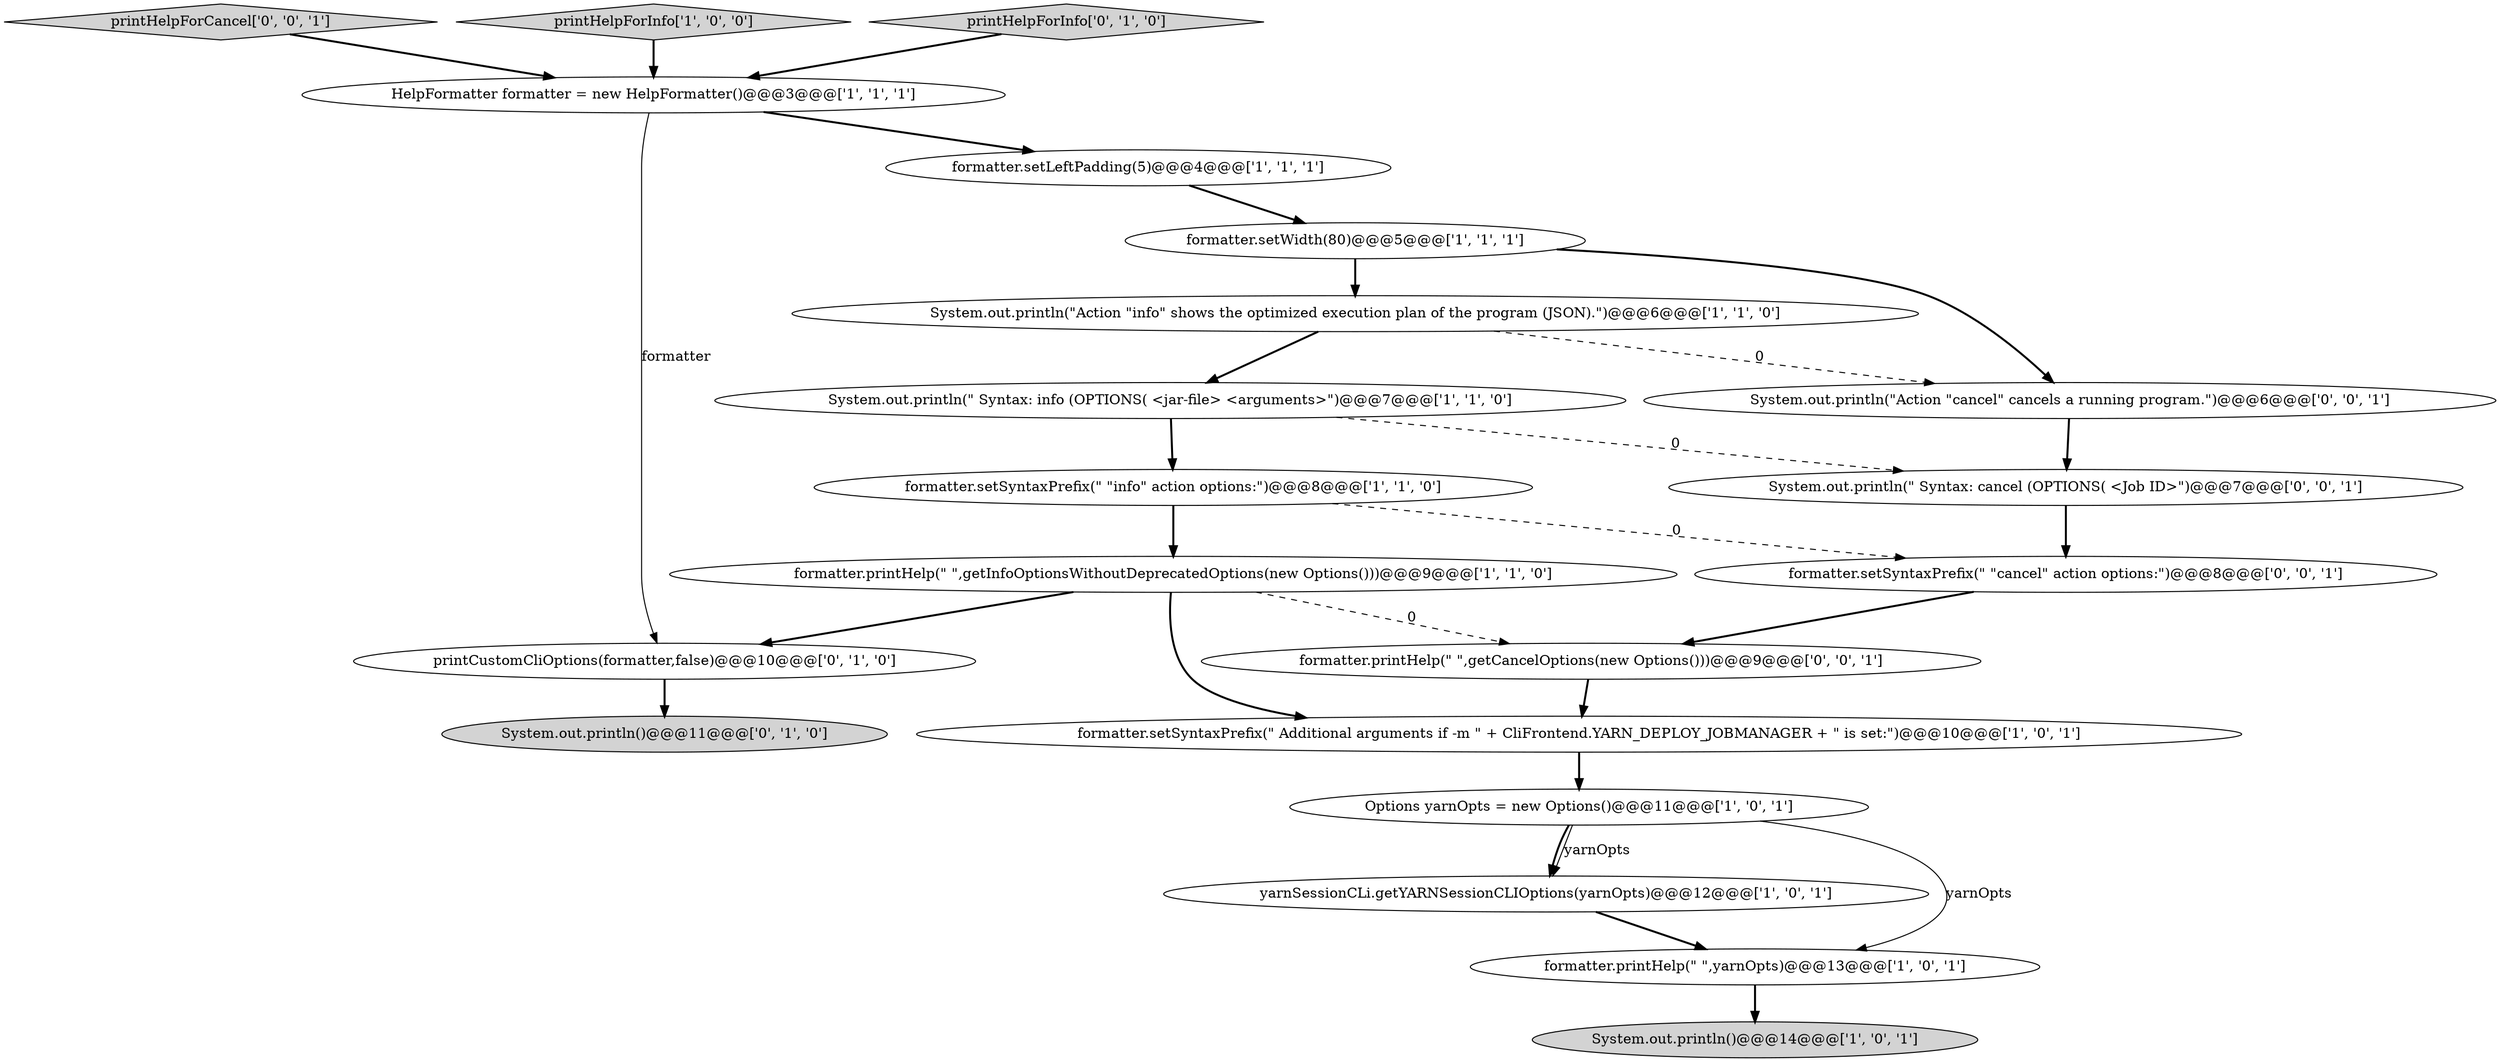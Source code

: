 digraph {
6 [style = filled, label = "HelpFormatter formatter = new HelpFormatter()@@@3@@@['1', '1', '1']", fillcolor = white, shape = ellipse image = "AAA0AAABBB1BBB"];
5 [style = filled, label = "yarnSessionCLi.getYARNSessionCLIOptions(yarnOpts)@@@12@@@['1', '0', '1']", fillcolor = white, shape = ellipse image = "AAA0AAABBB1BBB"];
11 [style = filled, label = "System.out.println(\"Action \"info\" shows the optimized execution plan of the program (JSON).\")@@@6@@@['1', '1', '0']", fillcolor = white, shape = ellipse image = "AAA0AAABBB1BBB"];
9 [style = filled, label = "formatter.printHelp(\" \",getInfoOptionsWithoutDeprecatedOptions(new Options()))@@@9@@@['1', '1', '0']", fillcolor = white, shape = ellipse image = "AAA0AAABBB1BBB"];
15 [style = filled, label = "printCustomCliOptions(formatter,false)@@@10@@@['0', '1', '0']", fillcolor = white, shape = ellipse image = "AAA0AAABBB2BBB"];
10 [style = filled, label = "System.out.println(\" Syntax: info (OPTIONS( <jar-file> <arguments>\")@@@7@@@['1', '1', '0']", fillcolor = white, shape = ellipse image = "AAA0AAABBB1BBB"];
14 [style = filled, label = "System.out.println()@@@11@@@['0', '1', '0']", fillcolor = lightgray, shape = ellipse image = "AAA0AAABBB2BBB"];
2 [style = filled, label = "System.out.println()@@@14@@@['1', '0', '1']", fillcolor = lightgray, shape = ellipse image = "AAA0AAABBB1BBB"];
7 [style = filled, label = "formatter.setLeftPadding(5)@@@4@@@['1', '1', '1']", fillcolor = white, shape = ellipse image = "AAA0AAABBB1BBB"];
19 [style = filled, label = "System.out.println(\" Syntax: cancel (OPTIONS( <Job ID>\")@@@7@@@['0', '0', '1']", fillcolor = white, shape = ellipse image = "AAA0AAABBB3BBB"];
16 [style = filled, label = "System.out.println(\"Action \"cancel\" cancels a running program.\")@@@6@@@['0', '0', '1']", fillcolor = white, shape = ellipse image = "AAA0AAABBB3BBB"];
17 [style = filled, label = "printHelpForCancel['0', '0', '1']", fillcolor = lightgray, shape = diamond image = "AAA0AAABBB3BBB"];
0 [style = filled, label = "formatter.setWidth(80)@@@5@@@['1', '1', '1']", fillcolor = white, shape = ellipse image = "AAA0AAABBB1BBB"];
20 [style = filled, label = "formatter.printHelp(\" \",getCancelOptions(new Options()))@@@9@@@['0', '0', '1']", fillcolor = white, shape = ellipse image = "AAA0AAABBB3BBB"];
18 [style = filled, label = "formatter.setSyntaxPrefix(\" \"cancel\" action options:\")@@@8@@@['0', '0', '1']", fillcolor = white, shape = ellipse image = "AAA0AAABBB3BBB"];
3 [style = filled, label = "Options yarnOpts = new Options()@@@11@@@['1', '0', '1']", fillcolor = white, shape = ellipse image = "AAA0AAABBB1BBB"];
8 [style = filled, label = "printHelpForInfo['1', '0', '0']", fillcolor = lightgray, shape = diamond image = "AAA0AAABBB1BBB"];
1 [style = filled, label = "formatter.printHelp(\" \",yarnOpts)@@@13@@@['1', '0', '1']", fillcolor = white, shape = ellipse image = "AAA0AAABBB1BBB"];
13 [style = filled, label = "printHelpForInfo['0', '1', '0']", fillcolor = lightgray, shape = diamond image = "AAA0AAABBB2BBB"];
12 [style = filled, label = "formatter.setSyntaxPrefix(\" \"info\" action options:\")@@@8@@@['1', '1', '0']", fillcolor = white, shape = ellipse image = "AAA0AAABBB1BBB"];
4 [style = filled, label = "formatter.setSyntaxPrefix(\" Additional arguments if -m \" + CliFrontend.YARN_DEPLOY_JOBMANAGER + \" is set:\")@@@10@@@['1', '0', '1']", fillcolor = white, shape = ellipse image = "AAA0AAABBB1BBB"];
18->20 [style = bold, label=""];
9->4 [style = bold, label=""];
6->15 [style = solid, label="formatter"];
5->1 [style = bold, label=""];
16->19 [style = bold, label=""];
20->4 [style = bold, label=""];
13->6 [style = bold, label=""];
9->15 [style = bold, label=""];
8->6 [style = bold, label=""];
0->11 [style = bold, label=""];
3->5 [style = bold, label=""];
3->1 [style = solid, label="yarnOpts"];
10->12 [style = bold, label=""];
12->9 [style = bold, label=""];
12->18 [style = dashed, label="0"];
11->10 [style = bold, label=""];
17->6 [style = bold, label=""];
15->14 [style = bold, label=""];
11->16 [style = dashed, label="0"];
7->0 [style = bold, label=""];
9->20 [style = dashed, label="0"];
10->19 [style = dashed, label="0"];
6->7 [style = bold, label=""];
3->5 [style = solid, label="yarnOpts"];
19->18 [style = bold, label=""];
4->3 [style = bold, label=""];
1->2 [style = bold, label=""];
0->16 [style = bold, label=""];
}
